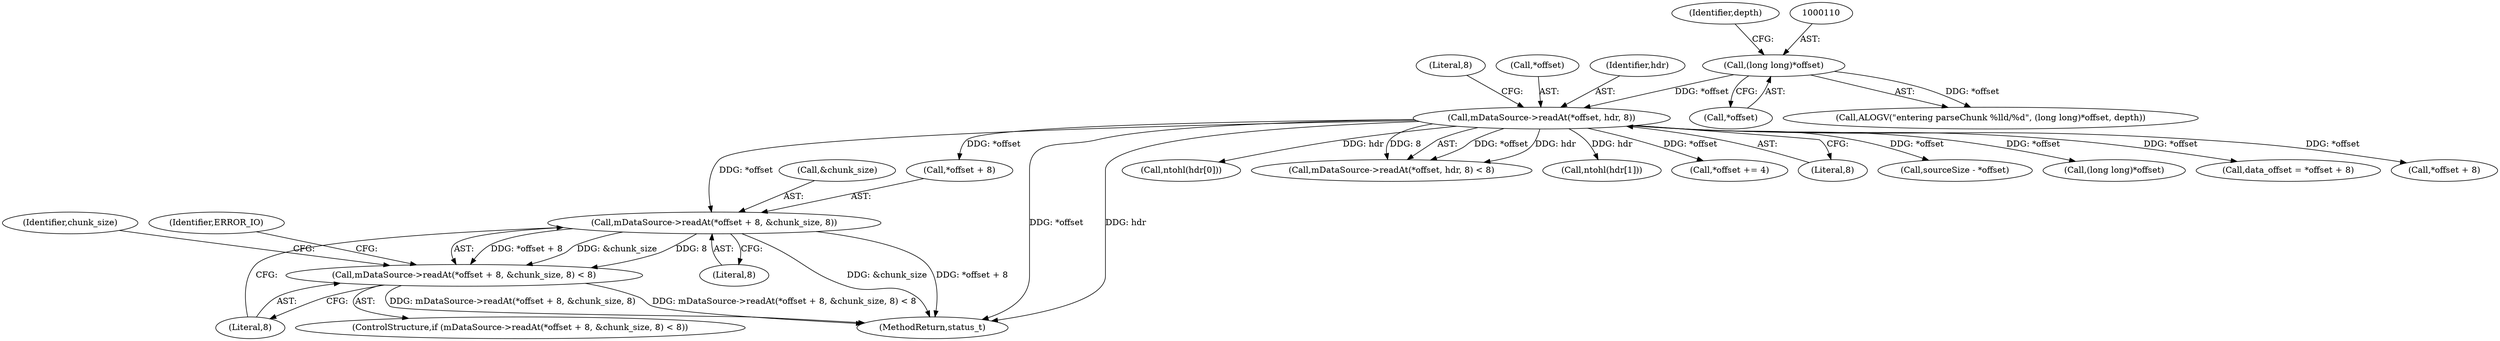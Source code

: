 digraph "0_Android_e7142a0703bc93f75e213e96ebc19000022afed9@API" {
"1000154" [label="(Call,mDataSource->readAt(*offset + 8, &chunk_size, 8))"];
"1000117" [label="(Call,mDataSource->readAt(*offset, hdr, 8))"];
"1000109" [label="(Call,(long long)*offset)"];
"1000153" [label="(Call,mDataSource->readAt(*offset + 8, &chunk_size, 8) < 8)"];
"1000129" [label="(Call,ntohl(hdr[0]))"];
"1000154" [label="(Call,mDataSource->readAt(*offset + 8, &chunk_size, 8))"];
"1000117" [label="(Call,mDataSource->readAt(*offset, hdr, 8))"];
"1000116" [label="(Call,mDataSource->readAt(*offset, hdr, 8) < 8)"];
"1000109" [label="(Call,(long long)*offset)"];
"1000159" [label="(Call,&chunk_size)"];
"1000155" [label="(Call,*offset + 8)"];
"1000167" [label="(Identifier,chunk_size)"];
"1000136" [label="(Call,ntohl(hdr[1]))"];
"1000113" [label="(Identifier,depth)"];
"1000213" [label="(Call,*offset += 4)"];
"1000121" [label="(Literal,8)"];
"1000122" [label="(Literal,8)"];
"1000152" [label="(ControlStructure,if (mDataSource->readAt(*offset + 8, &chunk_size, 8) < 8))"];
"1000153" [label="(Call,mDataSource->readAt(*offset + 8, &chunk_size, 8) < 8)"];
"1000118" [label="(Call,*offset)"];
"1000201" [label="(Call,sourceSize - *offset)"];
"1003275" [label="(MethodReturn,status_t)"];
"1000165" [label="(Identifier,ERROR_IO)"];
"1000162" [label="(Literal,8)"];
"1000234" [label="(Call,(long long)*offset)"];
"1000107" [label="(Call,ALOGV(\"entering parseChunk %lld/%d\", (long long)*offset, depth))"];
"1000111" [label="(Call,*offset)"];
"1000120" [label="(Identifier,hdr)"];
"1000141" [label="(Call,data_offset = *offset + 8)"];
"1000161" [label="(Literal,8)"];
"1000143" [label="(Call,*offset + 8)"];
"1000154" -> "1000153"  [label="AST: "];
"1000154" -> "1000161"  [label="CFG: "];
"1000155" -> "1000154"  [label="AST: "];
"1000159" -> "1000154"  [label="AST: "];
"1000161" -> "1000154"  [label="AST: "];
"1000162" -> "1000154"  [label="CFG: "];
"1000154" -> "1003275"  [label="DDG: &chunk_size"];
"1000154" -> "1003275"  [label="DDG: *offset + 8"];
"1000154" -> "1000153"  [label="DDG: *offset + 8"];
"1000154" -> "1000153"  [label="DDG: &chunk_size"];
"1000154" -> "1000153"  [label="DDG: 8"];
"1000117" -> "1000154"  [label="DDG: *offset"];
"1000117" -> "1000116"  [label="AST: "];
"1000117" -> "1000121"  [label="CFG: "];
"1000118" -> "1000117"  [label="AST: "];
"1000120" -> "1000117"  [label="AST: "];
"1000121" -> "1000117"  [label="AST: "];
"1000122" -> "1000117"  [label="CFG: "];
"1000117" -> "1003275"  [label="DDG: *offset"];
"1000117" -> "1003275"  [label="DDG: hdr"];
"1000117" -> "1000116"  [label="DDG: *offset"];
"1000117" -> "1000116"  [label="DDG: hdr"];
"1000117" -> "1000116"  [label="DDG: 8"];
"1000109" -> "1000117"  [label="DDG: *offset"];
"1000117" -> "1000129"  [label="DDG: hdr"];
"1000117" -> "1000136"  [label="DDG: hdr"];
"1000117" -> "1000141"  [label="DDG: *offset"];
"1000117" -> "1000143"  [label="DDG: *offset"];
"1000117" -> "1000155"  [label="DDG: *offset"];
"1000117" -> "1000201"  [label="DDG: *offset"];
"1000117" -> "1000213"  [label="DDG: *offset"];
"1000117" -> "1000234"  [label="DDG: *offset"];
"1000109" -> "1000107"  [label="AST: "];
"1000109" -> "1000111"  [label="CFG: "];
"1000110" -> "1000109"  [label="AST: "];
"1000111" -> "1000109"  [label="AST: "];
"1000113" -> "1000109"  [label="CFG: "];
"1000109" -> "1000107"  [label="DDG: *offset"];
"1000153" -> "1000152"  [label="AST: "];
"1000153" -> "1000162"  [label="CFG: "];
"1000162" -> "1000153"  [label="AST: "];
"1000165" -> "1000153"  [label="CFG: "];
"1000167" -> "1000153"  [label="CFG: "];
"1000153" -> "1003275"  [label="DDG: mDataSource->readAt(*offset + 8, &chunk_size, 8) < 8"];
"1000153" -> "1003275"  [label="DDG: mDataSource->readAt(*offset + 8, &chunk_size, 8)"];
}
